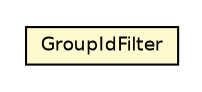 #!/usr/local/bin/dot
#
# Class diagram 
# Generated by UmlGraph version 4.6 (http://www.spinellis.gr/sw/umlgraph)
#

digraph G {
	edge [fontname="Helvetica",fontsize=10,labelfontname="Helvetica",labelfontsize=10];
	node [fontname="Helvetica",fontsize=10,shape=plaintext];
	// org.apache.maven.archiva.database.browsing.GroupIdFilter
	c87476 [label=<<table border="0" cellborder="1" cellspacing="0" cellpadding="2" port="p" bgcolor="lemonChiffon" href="./GroupIdFilter.html">
		<tr><td><table border="0" cellspacing="0" cellpadding="1">
			<tr><td> GroupIdFilter </td></tr>
		</table></td></tr>
		</table>>, fontname="Helvetica", fontcolor="black", fontsize=9.0];
}

